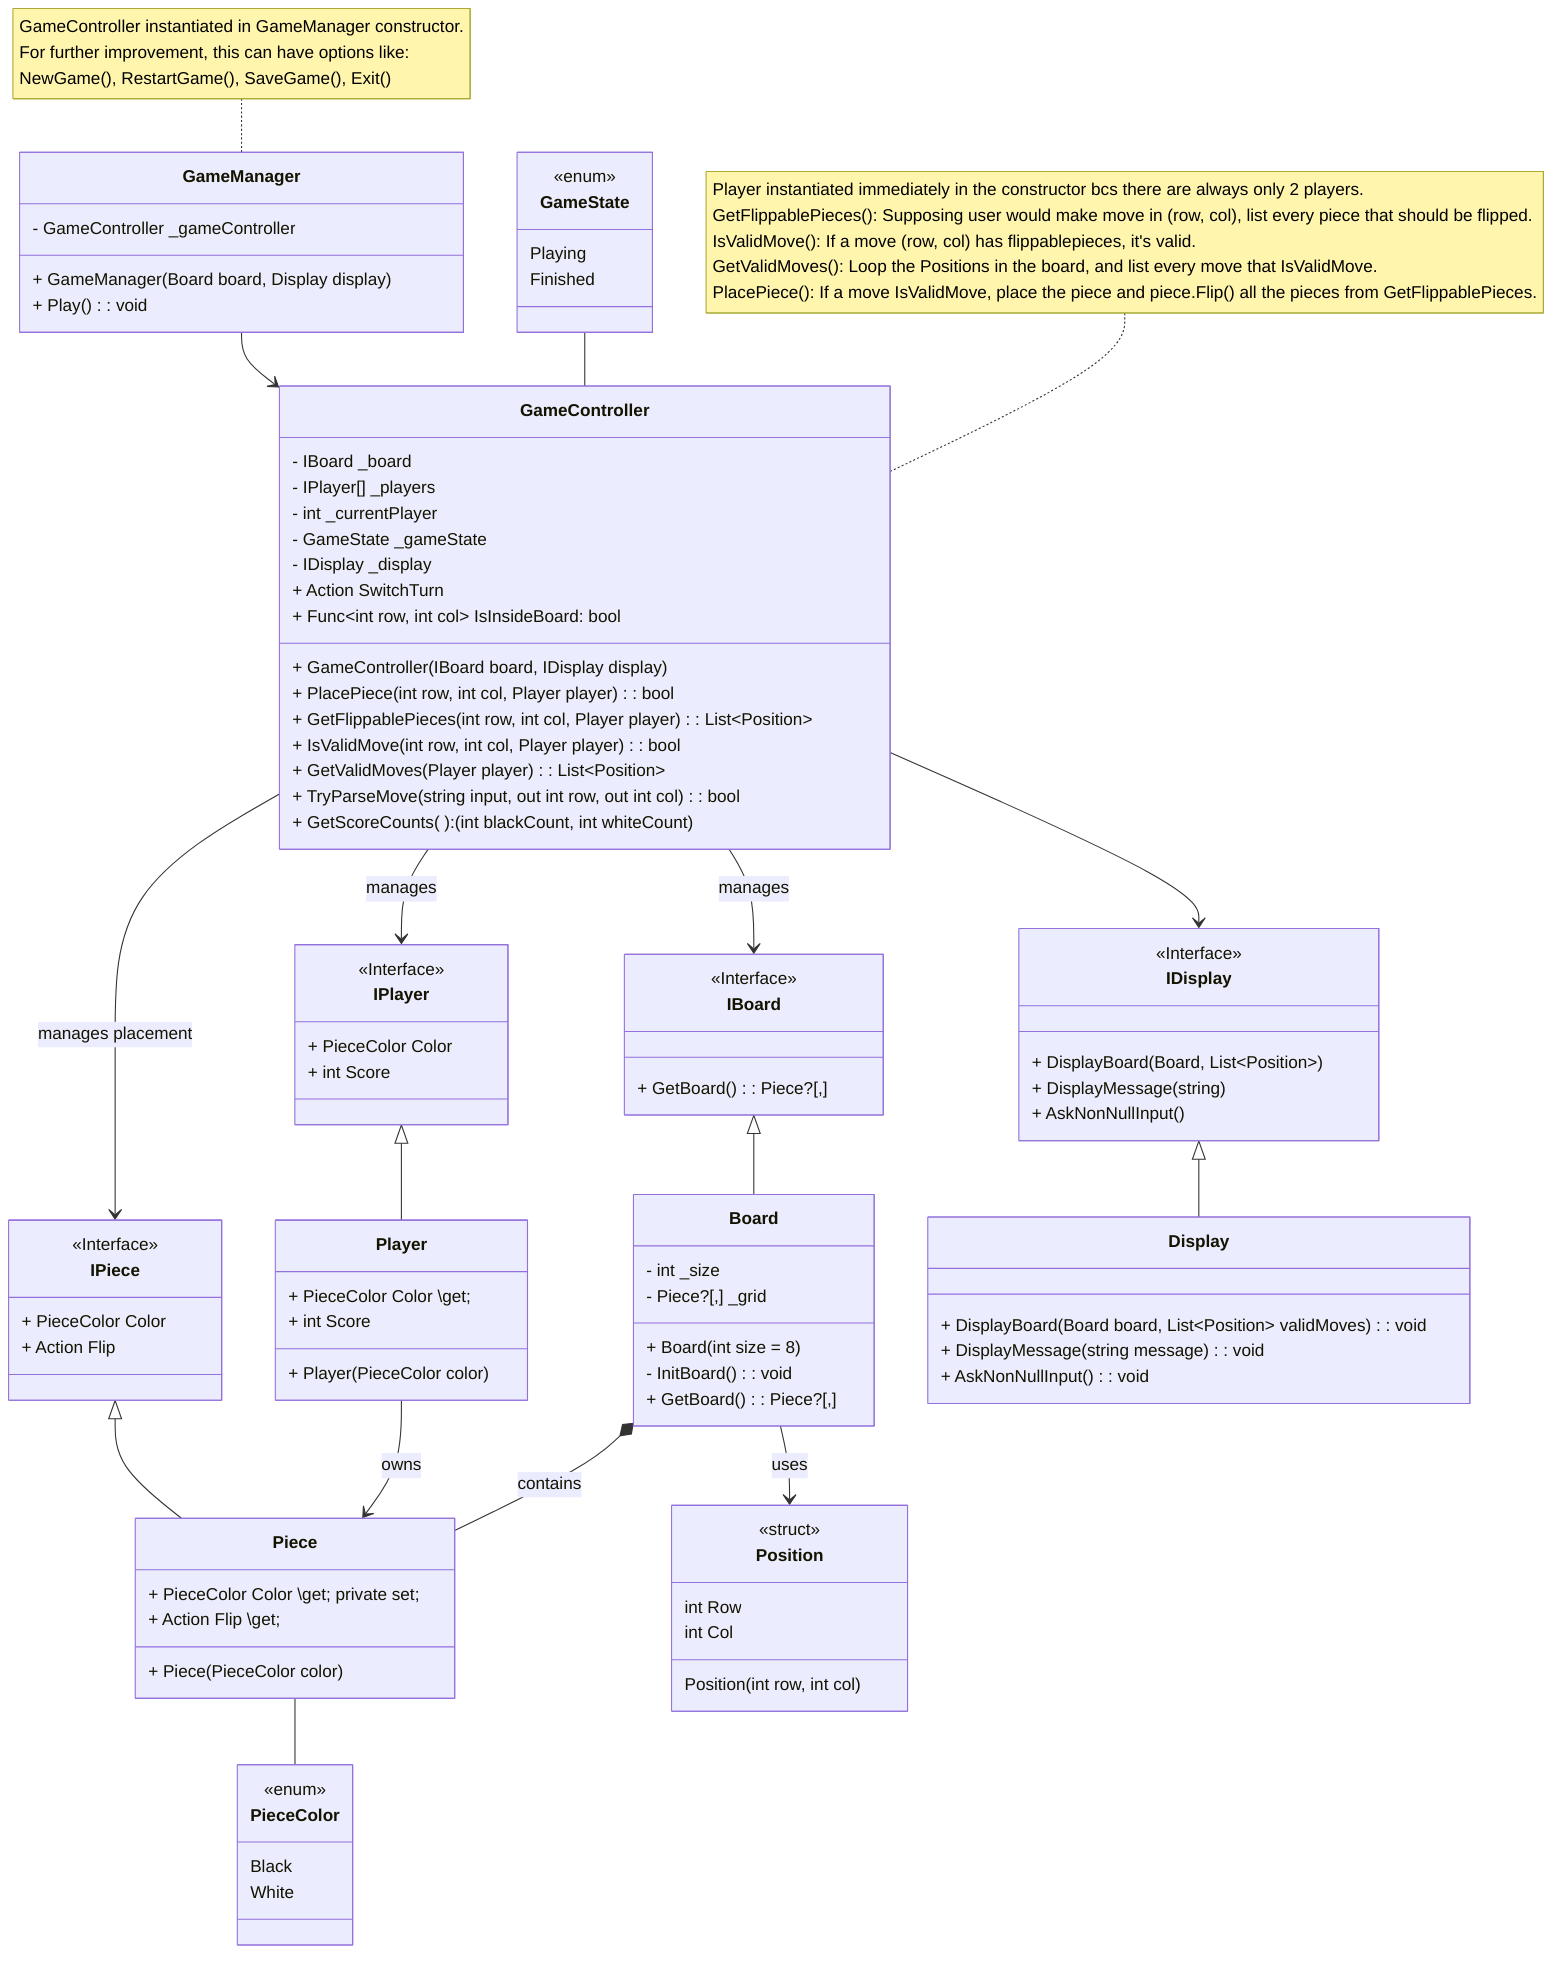 classDiagram
    GameController --> IBoard : manages
    GameController --> IPlayer : manages
    GameController --> IPiece : manages placement
    GameController --> IDisplay
    GameState -- GameController
    Board *-- Piece : contains
    Board --> Position : uses
    Player --> Piece : owns
    Piece -- PieceColor
    IDisplay <|-- Display
    IBoard <|-- Board
    IPlayer <|-- Player
    IPiece <|-- Piece
    GameManager --> GameController

    class Display {
        + DisplayBoard(Board board, List~Position~ validMoves): void
        + DisplayMessage(string message): void
        + AskNonNullInput( ): void
    }

    class GameManager {
        - GameController _gameController
        + GameManager(Board board, Display display)
        + Play( ): void
    }
    note for GameManager "GameController instantiated in GameManager constructor.
    For further improvement, this can have options like:
    NewGame(), RestartGame(), SaveGame(), Exit()"

    class GameController {
        - IBoard _board
        - IPlayer[] _players
        - int _currentPlayer
        - GameState _gameState
        - IDisplay _display
        + Action SwitchTurn
        + Func~int row, int col~ IsInsideBoard: bool
        + GameController(IBoard board, IDisplay display)
        + PlacePiece(int row, int col, Player player): bool
        + GetFlippablePieces(int row, int col, Player player): List~Position~
        + IsValidMove(int row, int col, Player player): bool
        + GetValidMoves(Player player): List~Position~
        + TryParseMove(string input, out int row, out int col): bool
        + GetScoreCounts( ): (int blackCount, int whiteCount)
    }
    note for GameController "Player instantiated immediately in the constructor bcs there are always only 2 players.
    GetFlippablePieces(): Supposing user would make move in (row, col), list every piece that should be flipped.
    IsValidMove(): If a move (row, col) has flippablepieces, it's valid.
    GetValidMoves(): Loop the Positions in the board, and list every move that IsValidMove.
    PlacePiece(): If a move IsValidMove, place the piece and piece.Flip() all the pieces from GetFlippablePieces.
    "

    class Board {
        - int _size
        - Piece?[,] _grid
        + Board(int size = 8)
        - InitBoard(): void
        + GetBoard(): Piece?[,]
    }

    class Piece {
        + PieceColor Color \\get; private set;
        + Action Flip \\get;
        + Piece(PieceColor color)
    }

    class Player {
        + PieceColor Color \\get;
        + int Score
        + Player(PieceColor color)
    }

    class Position {
        <<struct>>
        int Row
        int Col
        Position(int row, int col)
    }

    class PieceColor {
        <<enum>>
        Black
        White
    }
    %% Black marked with X, White marked with O

    class GameState {
        <<enum>>
        Playing
        Finished
    }

    class IDisplay {
        <<Interface>>
        + DisplayBoard(Board, List~Position~)
        + DisplayMessage(string)
        + AskNonNullInput()
    }

    class IBoard {
        <<Interface>>
        + GetBoard(): Piece?[,]
    }

    class IPiece {
        <<Interface>>
        + PieceColor Color
        + Action Flip
    }

    class IPlayer {
        <<Interface>>
        + PieceColor Color
        + int Score
    }


%% Rules:

%% 2 players (Black & White), on 8x8 board.

%% Initial board: 4 pieces at the center with this configuration:
%% W B      or      O X
%% B W              X O

%% Black moves first.

%% Black (White) place a black (white) piece on the board, 
%% in such a way that there is at least one straight 
%% (horizontal, vertical, or diagonal) occupied line 
%% between the new piece and another black (white) piece, 
%% with one or more contiguous white (black) pieces between them.

%% After placing the piece, 
%% Black (White) flips all white pieces lying on a straight line
%% between the new piece and any existing black (white) pieces.

%% All flipped pieces are now black (white).

%% Players alternate taking turns.

%% If a player does not have any valid moves,
%% play passes back to the other player.

%% When neither player can move, the game ends.

%% A game of Othello may end before the board is completely filled.

%% The player with the most pieces on the board at the end of the game wins.

%% If both players have the same number of pieces, then the game is a draw.